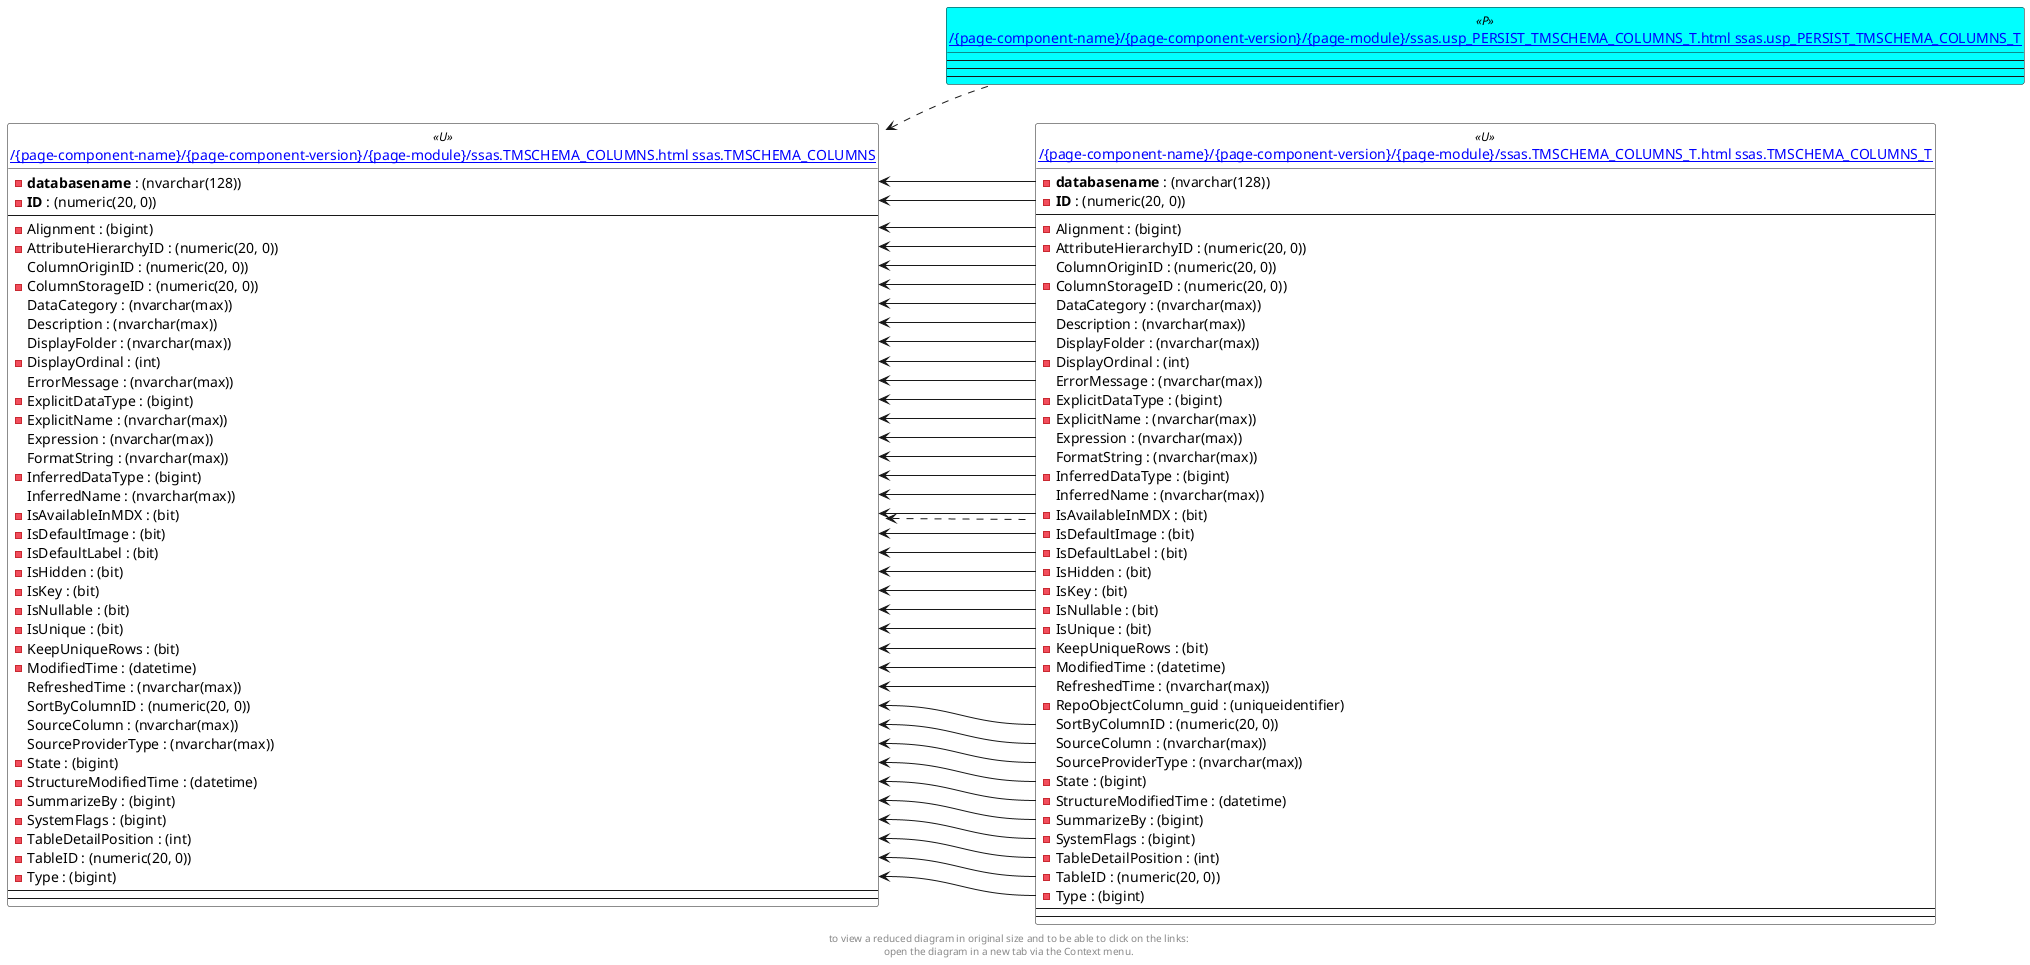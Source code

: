 @startuml
left to right direction
'top to bottom direction
hide circle
'avoide "." issues:
set namespaceSeparator none


skinparam class {
  BackgroundColor White
  BackgroundColor<<FN>> Yellow
  BackgroundColor<<FS>> Yellow
  BackgroundColor<<FT>> LightGray
  BackgroundColor<<IF>> Yellow
  BackgroundColor<<IS>> Yellow
  BackgroundColor<<P>> Aqua
  BackgroundColor<<PC>> Aqua
  BackgroundColor<<SN>> Yellow
  BackgroundColor<<SO>> SlateBlue
  BackgroundColor<<TF>> LightGray
  BackgroundColor<<TR>> Tomato
  BackgroundColor<<U>> White
  BackgroundColor<<V>> WhiteSmoke
  BackgroundColor<<X>> Aqua
}


entity "[[{site-url}/{page-component-name}/{page-component-version}/{page-module}/ssas.TMSCHEMA_COLUMNS.html ssas.TMSCHEMA_COLUMNS]]" as ssas.TMSCHEMA_COLUMNS << U >> {
  - **databasename** : (nvarchar(128))
  - **ID** : (numeric(20, 0))
  --
  - Alignment : (bigint)
  - AttributeHierarchyID : (numeric(20, 0))
  ColumnOriginID : (numeric(20, 0))
  - ColumnStorageID : (numeric(20, 0))
  DataCategory : (nvarchar(max))
  Description : (nvarchar(max))
  DisplayFolder : (nvarchar(max))
  - DisplayOrdinal : (int)
  ErrorMessage : (nvarchar(max))
  - ExplicitDataType : (bigint)
  - ExplicitName : (nvarchar(max))
  Expression : (nvarchar(max))
  FormatString : (nvarchar(max))
  - InferredDataType : (bigint)
  InferredName : (nvarchar(max))
  - IsAvailableInMDX : (bit)
  - IsDefaultImage : (bit)
  - IsDefaultLabel : (bit)
  - IsHidden : (bit)
  - IsKey : (bit)
  - IsNullable : (bit)
  - IsUnique : (bit)
  - KeepUniqueRows : (bit)
  - ModifiedTime : (datetime)
  RefreshedTime : (nvarchar(max))
  SortByColumnID : (numeric(20, 0))
  SourceColumn : (nvarchar(max))
  SourceProviderType : (nvarchar(max))
  - State : (bigint)
  - StructureModifiedTime : (datetime)
  - SummarizeBy : (bigint)
  - SystemFlags : (bigint)
  - TableDetailPosition : (int)
  - TableID : (numeric(20, 0))
  - Type : (bigint)
  --
  --
}

entity "[[{site-url}/{page-component-name}/{page-component-version}/{page-module}/ssas.TMSCHEMA_COLUMNS_T.html ssas.TMSCHEMA_COLUMNS_T]]" as ssas.TMSCHEMA_COLUMNS_T << U >> {
  - **databasename** : (nvarchar(128))
  - **ID** : (numeric(20, 0))
  --
  - Alignment : (bigint)
  - AttributeHierarchyID : (numeric(20, 0))
  ColumnOriginID : (numeric(20, 0))
  - ColumnStorageID : (numeric(20, 0))
  DataCategory : (nvarchar(max))
  Description : (nvarchar(max))
  DisplayFolder : (nvarchar(max))
  - DisplayOrdinal : (int)
  ErrorMessage : (nvarchar(max))
  - ExplicitDataType : (bigint)
  - ExplicitName : (nvarchar(max))
  Expression : (nvarchar(max))
  FormatString : (nvarchar(max))
  - InferredDataType : (bigint)
  InferredName : (nvarchar(max))
  - IsAvailableInMDX : (bit)
  - IsDefaultImage : (bit)
  - IsDefaultLabel : (bit)
  - IsHidden : (bit)
  - IsKey : (bit)
  - IsNullable : (bit)
  - IsUnique : (bit)
  - KeepUniqueRows : (bit)
  - ModifiedTime : (datetime)
  RefreshedTime : (nvarchar(max))
  - RepoObjectColumn_guid : (uniqueidentifier)
  SortByColumnID : (numeric(20, 0))
  SourceColumn : (nvarchar(max))
  SourceProviderType : (nvarchar(max))
  - State : (bigint)
  - StructureModifiedTime : (datetime)
  - SummarizeBy : (bigint)
  - SystemFlags : (bigint)
  - TableDetailPosition : (int)
  - TableID : (numeric(20, 0))
  - Type : (bigint)
  --
  --
}

entity "[[{site-url}/{page-component-name}/{page-component-version}/{page-module}/ssas.usp_PERSIST_TMSCHEMA_COLUMNS_T.html ssas.usp_PERSIST_TMSCHEMA_COLUMNS_T]]" as ssas.usp_PERSIST_TMSCHEMA_COLUMNS_T << P >> {
  --
  --
  --
}

ssas.TMSCHEMA_COLUMNS <.. ssas.TMSCHEMA_COLUMNS_T
ssas.TMSCHEMA_COLUMNS <.. ssas.usp_PERSIST_TMSCHEMA_COLUMNS_T
ssas.TMSCHEMA_COLUMNS::Alignment <-- ssas.TMSCHEMA_COLUMNS_T::Alignment
ssas.TMSCHEMA_COLUMNS::AttributeHierarchyID <-- ssas.TMSCHEMA_COLUMNS_T::AttributeHierarchyID
ssas.TMSCHEMA_COLUMNS::ColumnOriginID <-- ssas.TMSCHEMA_COLUMNS_T::ColumnOriginID
ssas.TMSCHEMA_COLUMNS::ColumnStorageID <-- ssas.TMSCHEMA_COLUMNS_T::ColumnStorageID
ssas.TMSCHEMA_COLUMNS::databasename <-- ssas.TMSCHEMA_COLUMNS_T::databasename
ssas.TMSCHEMA_COLUMNS::DataCategory <-- ssas.TMSCHEMA_COLUMNS_T::DataCategory
ssas.TMSCHEMA_COLUMNS::Description <-- ssas.TMSCHEMA_COLUMNS_T::Description
ssas.TMSCHEMA_COLUMNS::DisplayFolder <-- ssas.TMSCHEMA_COLUMNS_T::DisplayFolder
ssas.TMSCHEMA_COLUMNS::DisplayOrdinal <-- ssas.TMSCHEMA_COLUMNS_T::DisplayOrdinal
ssas.TMSCHEMA_COLUMNS::ErrorMessage <-- ssas.TMSCHEMA_COLUMNS_T::ErrorMessage
ssas.TMSCHEMA_COLUMNS::ExplicitDataType <-- ssas.TMSCHEMA_COLUMNS_T::ExplicitDataType
ssas.TMSCHEMA_COLUMNS::ExplicitName <-- ssas.TMSCHEMA_COLUMNS_T::ExplicitName
ssas.TMSCHEMA_COLUMNS::Expression <-- ssas.TMSCHEMA_COLUMNS_T::Expression
ssas.TMSCHEMA_COLUMNS::FormatString <-- ssas.TMSCHEMA_COLUMNS_T::FormatString
ssas.TMSCHEMA_COLUMNS::ID <-- ssas.TMSCHEMA_COLUMNS_T::ID
ssas.TMSCHEMA_COLUMNS::InferredDataType <-- ssas.TMSCHEMA_COLUMNS_T::InferredDataType
ssas.TMSCHEMA_COLUMNS::InferredName <-- ssas.TMSCHEMA_COLUMNS_T::InferredName
ssas.TMSCHEMA_COLUMNS::IsAvailableInMDX <-- ssas.TMSCHEMA_COLUMNS_T::IsAvailableInMDX
ssas.TMSCHEMA_COLUMNS::IsDefaultImage <-- ssas.TMSCHEMA_COLUMNS_T::IsDefaultImage
ssas.TMSCHEMA_COLUMNS::IsDefaultLabel <-- ssas.TMSCHEMA_COLUMNS_T::IsDefaultLabel
ssas.TMSCHEMA_COLUMNS::IsHidden <-- ssas.TMSCHEMA_COLUMNS_T::IsHidden
ssas.TMSCHEMA_COLUMNS::IsKey <-- ssas.TMSCHEMA_COLUMNS_T::IsKey
ssas.TMSCHEMA_COLUMNS::IsNullable <-- ssas.TMSCHEMA_COLUMNS_T::IsNullable
ssas.TMSCHEMA_COLUMNS::IsUnique <-- ssas.TMSCHEMA_COLUMNS_T::IsUnique
ssas.TMSCHEMA_COLUMNS::KeepUniqueRows <-- ssas.TMSCHEMA_COLUMNS_T::KeepUniqueRows
ssas.TMSCHEMA_COLUMNS::ModifiedTime <-- ssas.TMSCHEMA_COLUMNS_T::ModifiedTime
ssas.TMSCHEMA_COLUMNS::RefreshedTime <-- ssas.TMSCHEMA_COLUMNS_T::RefreshedTime
ssas.TMSCHEMA_COLUMNS::SortByColumnID <-- ssas.TMSCHEMA_COLUMNS_T::SortByColumnID
ssas.TMSCHEMA_COLUMNS::SourceColumn <-- ssas.TMSCHEMA_COLUMNS_T::SourceColumn
ssas.TMSCHEMA_COLUMNS::SourceProviderType <-- ssas.TMSCHEMA_COLUMNS_T::SourceProviderType
ssas.TMSCHEMA_COLUMNS::State <-- ssas.TMSCHEMA_COLUMNS_T::State
ssas.TMSCHEMA_COLUMNS::StructureModifiedTime <-- ssas.TMSCHEMA_COLUMNS_T::StructureModifiedTime
ssas.TMSCHEMA_COLUMNS::SummarizeBy <-- ssas.TMSCHEMA_COLUMNS_T::SummarizeBy
ssas.TMSCHEMA_COLUMNS::SystemFlags <-- ssas.TMSCHEMA_COLUMNS_T::SystemFlags
ssas.TMSCHEMA_COLUMNS::TableDetailPosition <-- ssas.TMSCHEMA_COLUMNS_T::TableDetailPosition
ssas.TMSCHEMA_COLUMNS::TableID <-- ssas.TMSCHEMA_COLUMNS_T::TableID
ssas.TMSCHEMA_COLUMNS::Type <-- ssas.TMSCHEMA_COLUMNS_T::Type
footer
to view a reduced diagram in original size and to be able to click on the links:
open the diagram in a new tab via the Context menu.
end footer

@enduml

